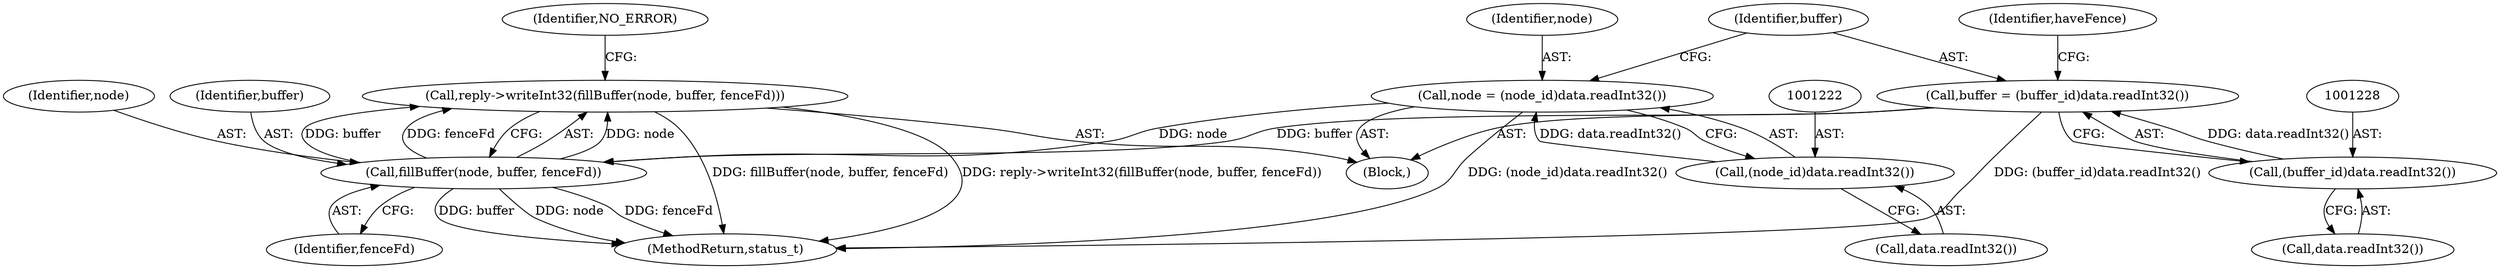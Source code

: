 digraph "0_Android_0bb5ced60304da7f61478ffd359e7ba65d72f181@API" {
"1001236" [label="(Call,reply->writeInt32(fillBuffer(node, buffer, fenceFd)))"];
"1001237" [label="(Call,fillBuffer(node, buffer, fenceFd))"];
"1001219" [label="(Call,node = (node_id)data.readInt32())"];
"1001221" [label="(Call,(node_id)data.readInt32())"];
"1001225" [label="(Call,buffer = (buffer_id)data.readInt32())"];
"1001227" [label="(Call,(buffer_id)data.readInt32())"];
"1001213" [label="(Block,)"];
"1001226" [label="(Identifier,buffer)"];
"1001236" [label="(Call,reply->writeInt32(fillBuffer(node, buffer, fenceFd)))"];
"1001232" [label="(Identifier,haveFence)"];
"1001229" [label="(Call,data.readInt32())"];
"1001242" [label="(Identifier,NO_ERROR)"];
"1001225" [label="(Call,buffer = (buffer_id)data.readInt32())"];
"1001238" [label="(Identifier,node)"];
"1001221" [label="(Call,(node_id)data.readInt32())"];
"1001223" [label="(Call,data.readInt32())"];
"1001219" [label="(Call,node = (node_id)data.readInt32())"];
"1001337" [label="(MethodReturn,status_t)"];
"1001237" [label="(Call,fillBuffer(node, buffer, fenceFd))"];
"1001227" [label="(Call,(buffer_id)data.readInt32())"];
"1001240" [label="(Identifier,fenceFd)"];
"1001220" [label="(Identifier,node)"];
"1001239" [label="(Identifier,buffer)"];
"1001236" -> "1001213"  [label="AST: "];
"1001236" -> "1001237"  [label="CFG: "];
"1001237" -> "1001236"  [label="AST: "];
"1001242" -> "1001236"  [label="CFG: "];
"1001236" -> "1001337"  [label="DDG: fillBuffer(node, buffer, fenceFd)"];
"1001236" -> "1001337"  [label="DDG: reply->writeInt32(fillBuffer(node, buffer, fenceFd))"];
"1001237" -> "1001236"  [label="DDG: node"];
"1001237" -> "1001236"  [label="DDG: buffer"];
"1001237" -> "1001236"  [label="DDG: fenceFd"];
"1001237" -> "1001240"  [label="CFG: "];
"1001238" -> "1001237"  [label="AST: "];
"1001239" -> "1001237"  [label="AST: "];
"1001240" -> "1001237"  [label="AST: "];
"1001237" -> "1001337"  [label="DDG: buffer"];
"1001237" -> "1001337"  [label="DDG: node"];
"1001237" -> "1001337"  [label="DDG: fenceFd"];
"1001219" -> "1001237"  [label="DDG: node"];
"1001225" -> "1001237"  [label="DDG: buffer"];
"1001219" -> "1001213"  [label="AST: "];
"1001219" -> "1001221"  [label="CFG: "];
"1001220" -> "1001219"  [label="AST: "];
"1001221" -> "1001219"  [label="AST: "];
"1001226" -> "1001219"  [label="CFG: "];
"1001219" -> "1001337"  [label="DDG: (node_id)data.readInt32()"];
"1001221" -> "1001219"  [label="DDG: data.readInt32()"];
"1001221" -> "1001223"  [label="CFG: "];
"1001222" -> "1001221"  [label="AST: "];
"1001223" -> "1001221"  [label="AST: "];
"1001225" -> "1001213"  [label="AST: "];
"1001225" -> "1001227"  [label="CFG: "];
"1001226" -> "1001225"  [label="AST: "];
"1001227" -> "1001225"  [label="AST: "];
"1001232" -> "1001225"  [label="CFG: "];
"1001225" -> "1001337"  [label="DDG: (buffer_id)data.readInt32()"];
"1001227" -> "1001225"  [label="DDG: data.readInt32()"];
"1001227" -> "1001229"  [label="CFG: "];
"1001228" -> "1001227"  [label="AST: "];
"1001229" -> "1001227"  [label="AST: "];
}
